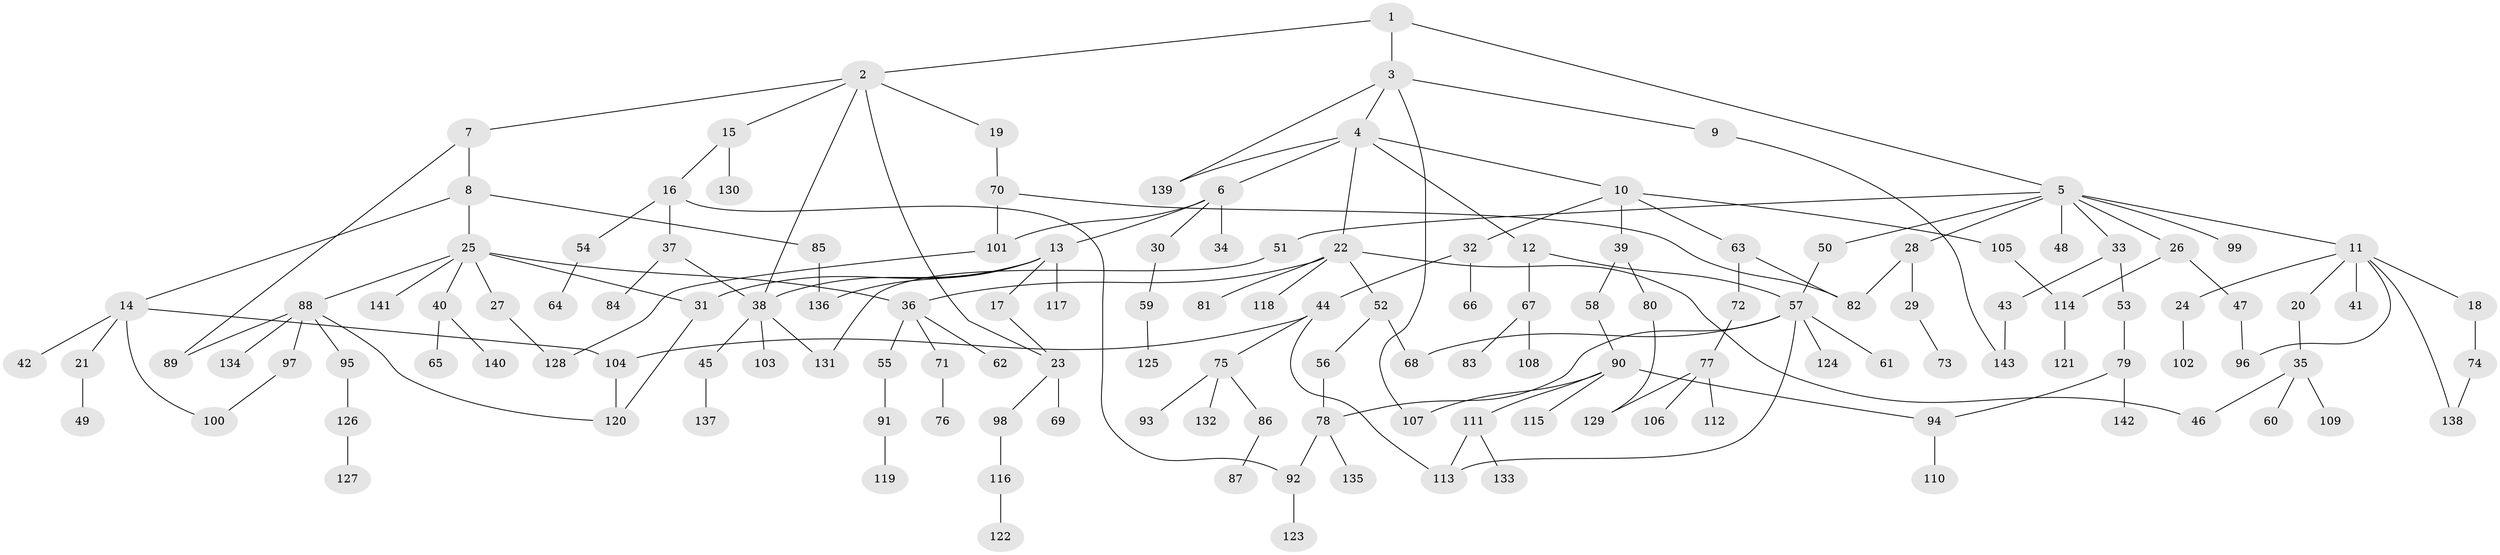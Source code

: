 // Generated by graph-tools (version 1.1) at 2025/13/03/09/25 04:13:27]
// undirected, 143 vertices, 173 edges
graph export_dot {
graph [start="1"]
  node [color=gray90,style=filled];
  1;
  2;
  3;
  4;
  5;
  6;
  7;
  8;
  9;
  10;
  11;
  12;
  13;
  14;
  15;
  16;
  17;
  18;
  19;
  20;
  21;
  22;
  23;
  24;
  25;
  26;
  27;
  28;
  29;
  30;
  31;
  32;
  33;
  34;
  35;
  36;
  37;
  38;
  39;
  40;
  41;
  42;
  43;
  44;
  45;
  46;
  47;
  48;
  49;
  50;
  51;
  52;
  53;
  54;
  55;
  56;
  57;
  58;
  59;
  60;
  61;
  62;
  63;
  64;
  65;
  66;
  67;
  68;
  69;
  70;
  71;
  72;
  73;
  74;
  75;
  76;
  77;
  78;
  79;
  80;
  81;
  82;
  83;
  84;
  85;
  86;
  87;
  88;
  89;
  90;
  91;
  92;
  93;
  94;
  95;
  96;
  97;
  98;
  99;
  100;
  101;
  102;
  103;
  104;
  105;
  106;
  107;
  108;
  109;
  110;
  111;
  112;
  113;
  114;
  115;
  116;
  117;
  118;
  119;
  120;
  121;
  122;
  123;
  124;
  125;
  126;
  127;
  128;
  129;
  130;
  131;
  132;
  133;
  134;
  135;
  136;
  137;
  138;
  139;
  140;
  141;
  142;
  143;
  1 -- 2;
  1 -- 3;
  1 -- 5;
  2 -- 7;
  2 -- 15;
  2 -- 19;
  2 -- 23;
  2 -- 38;
  3 -- 4;
  3 -- 9;
  3 -- 139;
  3 -- 107;
  4 -- 6;
  4 -- 10;
  4 -- 12;
  4 -- 22;
  4 -- 139;
  5 -- 11;
  5 -- 26;
  5 -- 28;
  5 -- 33;
  5 -- 48;
  5 -- 50;
  5 -- 51;
  5 -- 99;
  6 -- 13;
  6 -- 30;
  6 -- 34;
  6 -- 101;
  7 -- 8;
  7 -- 89;
  8 -- 14;
  8 -- 25;
  8 -- 85;
  9 -- 143;
  10 -- 32;
  10 -- 39;
  10 -- 63;
  10 -- 105;
  11 -- 18;
  11 -- 20;
  11 -- 24;
  11 -- 41;
  11 -- 138;
  11 -- 96;
  12 -- 57;
  12 -- 67;
  13 -- 17;
  13 -- 31;
  13 -- 117;
  13 -- 136;
  13 -- 38;
  14 -- 21;
  14 -- 42;
  14 -- 104;
  14 -- 100;
  15 -- 16;
  15 -- 130;
  16 -- 37;
  16 -- 54;
  16 -- 92;
  17 -- 23;
  18 -- 74;
  19 -- 70;
  20 -- 35;
  21 -- 49;
  22 -- 52;
  22 -- 81;
  22 -- 118;
  22 -- 46;
  22 -- 36;
  23 -- 69;
  23 -- 98;
  24 -- 102;
  25 -- 27;
  25 -- 36;
  25 -- 40;
  25 -- 88;
  25 -- 141;
  25 -- 31;
  26 -- 47;
  26 -- 114;
  27 -- 128;
  28 -- 29;
  28 -- 82;
  29 -- 73;
  30 -- 59;
  31 -- 120;
  32 -- 44;
  32 -- 66;
  33 -- 43;
  33 -- 53;
  35 -- 46;
  35 -- 60;
  35 -- 109;
  36 -- 55;
  36 -- 62;
  36 -- 71;
  37 -- 84;
  37 -- 38;
  38 -- 45;
  38 -- 103;
  38 -- 131;
  39 -- 58;
  39 -- 80;
  40 -- 65;
  40 -- 140;
  43 -- 143;
  44 -- 75;
  44 -- 113;
  44 -- 104;
  45 -- 137;
  47 -- 96;
  50 -- 57;
  51 -- 131;
  52 -- 56;
  52 -- 68;
  53 -- 79;
  54 -- 64;
  55 -- 91;
  56 -- 78;
  57 -- 61;
  57 -- 113;
  57 -- 124;
  57 -- 68;
  57 -- 78;
  58 -- 90;
  59 -- 125;
  63 -- 72;
  63 -- 82;
  67 -- 83;
  67 -- 108;
  70 -- 82;
  70 -- 101;
  71 -- 76;
  72 -- 77;
  74 -- 138;
  75 -- 86;
  75 -- 93;
  75 -- 132;
  77 -- 106;
  77 -- 112;
  77 -- 129;
  78 -- 92;
  78 -- 135;
  79 -- 94;
  79 -- 142;
  80 -- 129;
  85 -- 136;
  86 -- 87;
  88 -- 89;
  88 -- 95;
  88 -- 97;
  88 -- 134;
  88 -- 120;
  90 -- 107;
  90 -- 111;
  90 -- 115;
  90 -- 94;
  91 -- 119;
  92 -- 123;
  94 -- 110;
  95 -- 126;
  97 -- 100;
  98 -- 116;
  101 -- 128;
  104 -- 120;
  105 -- 114;
  111 -- 133;
  111 -- 113;
  114 -- 121;
  116 -- 122;
  126 -- 127;
}
